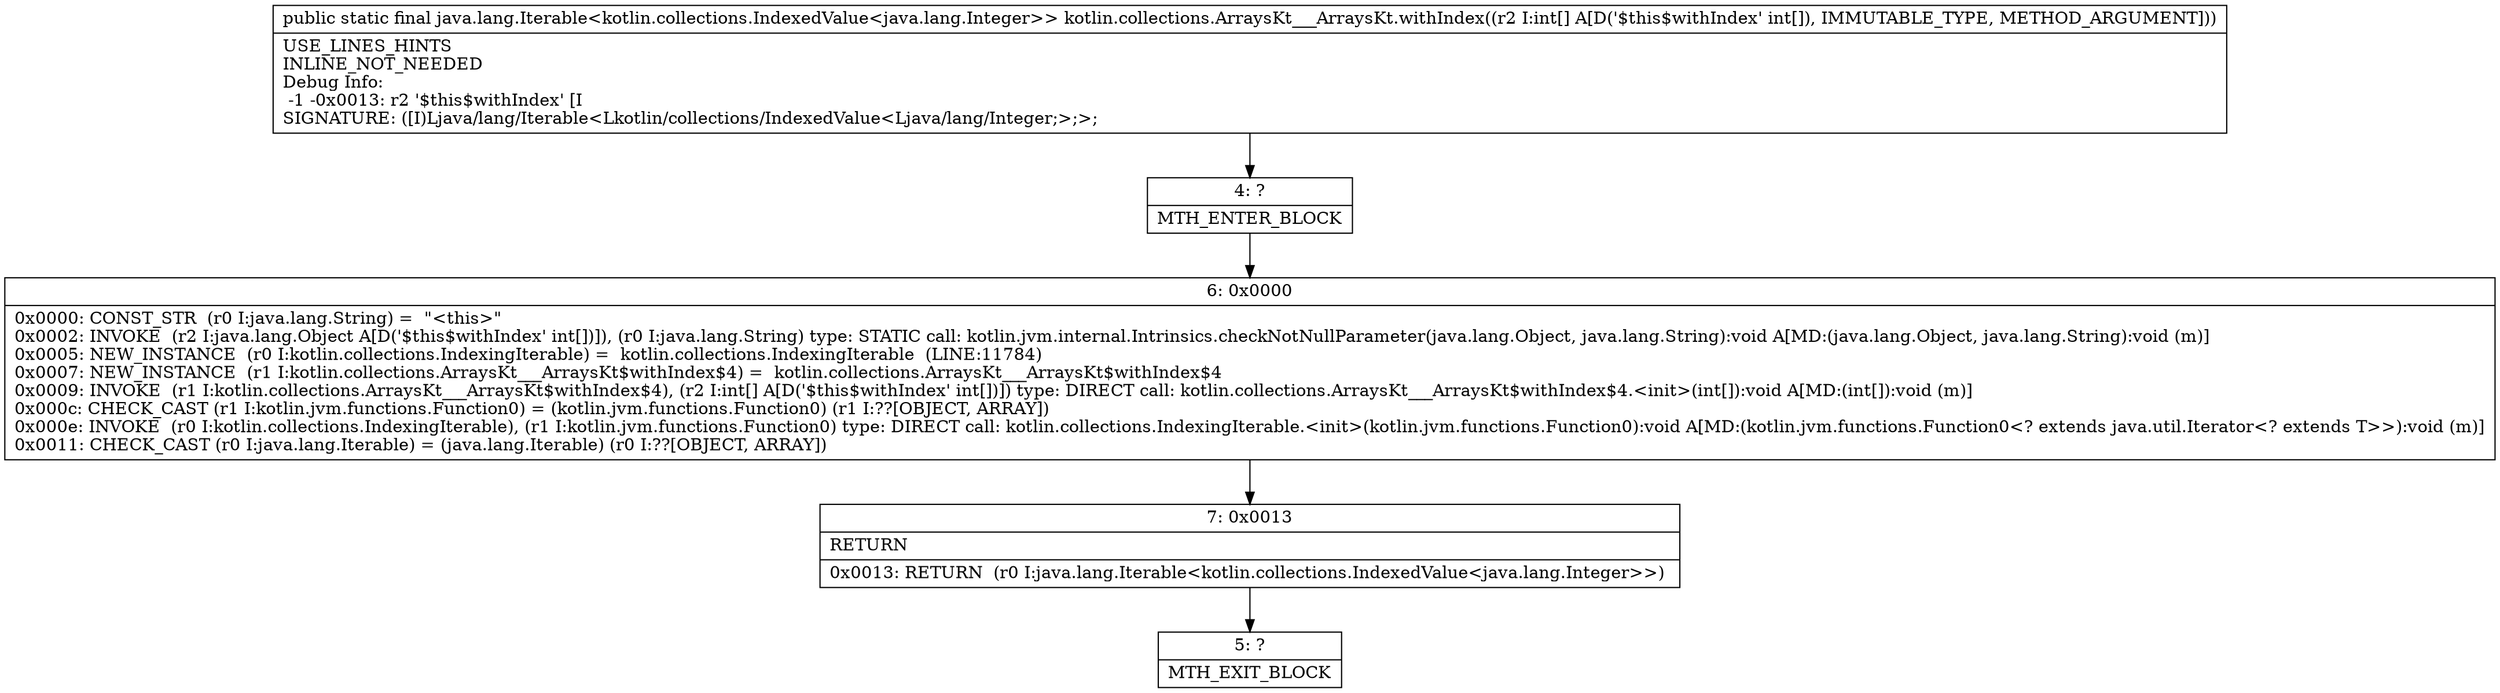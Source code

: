 digraph "CFG forkotlin.collections.ArraysKt___ArraysKt.withIndex([I)Ljava\/lang\/Iterable;" {
Node_4 [shape=record,label="{4\:\ ?|MTH_ENTER_BLOCK\l}"];
Node_6 [shape=record,label="{6\:\ 0x0000|0x0000: CONST_STR  (r0 I:java.lang.String) =  \"\<this\>\" \l0x0002: INVOKE  (r2 I:java.lang.Object A[D('$this$withIndex' int[])]), (r0 I:java.lang.String) type: STATIC call: kotlin.jvm.internal.Intrinsics.checkNotNullParameter(java.lang.Object, java.lang.String):void A[MD:(java.lang.Object, java.lang.String):void (m)]\l0x0005: NEW_INSTANCE  (r0 I:kotlin.collections.IndexingIterable) =  kotlin.collections.IndexingIterable  (LINE:11784)\l0x0007: NEW_INSTANCE  (r1 I:kotlin.collections.ArraysKt___ArraysKt$withIndex$4) =  kotlin.collections.ArraysKt___ArraysKt$withIndex$4 \l0x0009: INVOKE  (r1 I:kotlin.collections.ArraysKt___ArraysKt$withIndex$4), (r2 I:int[] A[D('$this$withIndex' int[])]) type: DIRECT call: kotlin.collections.ArraysKt___ArraysKt$withIndex$4.\<init\>(int[]):void A[MD:(int[]):void (m)]\l0x000c: CHECK_CAST (r1 I:kotlin.jvm.functions.Function0) = (kotlin.jvm.functions.Function0) (r1 I:??[OBJECT, ARRAY]) \l0x000e: INVOKE  (r0 I:kotlin.collections.IndexingIterable), (r1 I:kotlin.jvm.functions.Function0) type: DIRECT call: kotlin.collections.IndexingIterable.\<init\>(kotlin.jvm.functions.Function0):void A[MD:(kotlin.jvm.functions.Function0\<? extends java.util.Iterator\<? extends T\>\>):void (m)]\l0x0011: CHECK_CAST (r0 I:java.lang.Iterable) = (java.lang.Iterable) (r0 I:??[OBJECT, ARRAY]) \l}"];
Node_7 [shape=record,label="{7\:\ 0x0013|RETURN\l|0x0013: RETURN  (r0 I:java.lang.Iterable\<kotlin.collections.IndexedValue\<java.lang.Integer\>\>) \l}"];
Node_5 [shape=record,label="{5\:\ ?|MTH_EXIT_BLOCK\l}"];
MethodNode[shape=record,label="{public static final java.lang.Iterable\<kotlin.collections.IndexedValue\<java.lang.Integer\>\> kotlin.collections.ArraysKt___ArraysKt.withIndex((r2 I:int[] A[D('$this$withIndex' int[]), IMMUTABLE_TYPE, METHOD_ARGUMENT]))  | USE_LINES_HINTS\lINLINE_NOT_NEEDED\lDebug Info:\l  \-1 \-0x0013: r2 '$this$withIndex' [I\lSIGNATURE: ([I)Ljava\/lang\/Iterable\<Lkotlin\/collections\/IndexedValue\<Ljava\/lang\/Integer;\>;\>;\l}"];
MethodNode -> Node_4;Node_4 -> Node_6;
Node_6 -> Node_7;
Node_7 -> Node_5;
}

